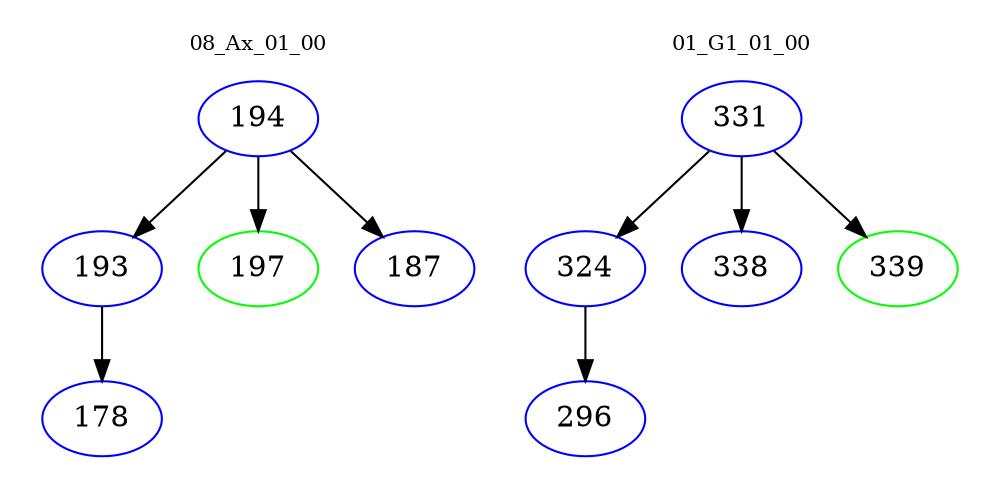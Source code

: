 digraph{
subgraph cluster_0 {
color = white
label = "08_Ax_01_00";
fontsize=10;
T0_194 [label="194", color="blue"]
T0_194 -> T0_193 [color="black"]
T0_193 [label="193", color="blue"]
T0_193 -> T0_178 [color="black"]
T0_178 [label="178", color="blue"]
T0_194 -> T0_197 [color="black"]
T0_197 [label="197", color="green"]
T0_194 -> T0_187 [color="black"]
T0_187 [label="187", color="blue"]
}
subgraph cluster_1 {
color = white
label = "01_G1_01_00";
fontsize=10;
T1_331 [label="331", color="blue"]
T1_331 -> T1_324 [color="black"]
T1_324 [label="324", color="blue"]
T1_324 -> T1_296 [color="black"]
T1_296 [label="296", color="blue"]
T1_331 -> T1_338 [color="black"]
T1_338 [label="338", color="blue"]
T1_331 -> T1_339 [color="black"]
T1_339 [label="339", color="green"]
}
}
